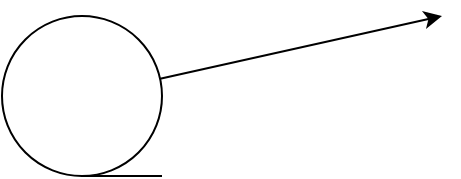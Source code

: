 <mxfile>
    <diagram id="9qkTiPszsNTf2_t_wr1l" name="Page-1">
        <mxGraphModel dx="513" dy="285" grid="1" gridSize="10" guides="1" tooltips="1" connect="1" arrows="1" fold="1" page="1" pageScale="1" pageWidth="850" pageHeight="1100" math="0" shadow="0">
            <root>
                <mxCell id="0"/>
                <mxCell id="1" parent="0"/>
                <mxCell id="3" style="edgeStyle=none;html=1;" edge="1" parent="1" source="2">
                    <mxGeometry relative="1" as="geometry">
                        <mxPoint x="380" y="190" as="targetPoint"/>
                    </mxGeometry>
                </mxCell>
                <mxCell id="2" value="" style="shape=tapeData;whiteSpace=wrap;html=1;perimeter=ellipsePerimeter;" vertex="1" parent="1">
                    <mxGeometry x="160" y="190" width="80" height="80" as="geometry"/>
                </mxCell>
            </root>
        </mxGraphModel>
    </diagram>
</mxfile>